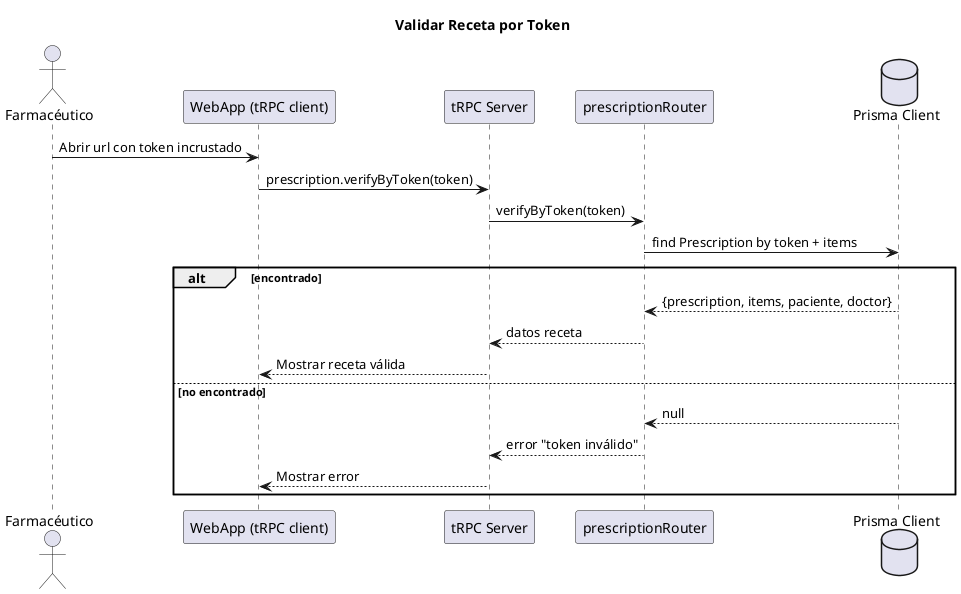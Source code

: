 @startuml SD-Validar-Receta
title Validar Receta por Token

actor "Farmacéutico" as Pharm
participant "WebApp (tRPC client)" as UI
participant "tRPC Server" as TRPC
participant "prescriptionRouter" as Pres
database "Prisma Client" as DB

Pharm -> UI : Abrir url con token incrustado
UI -> TRPC : prescription.verifyByToken(token)
TRPC -> Pres : verifyByToken(token)
Pres -> DB : find Prescription by token + items
alt encontrado
  DB --> Pres : {prescription, items, paciente, doctor}
  Pres --> TRPC : datos receta
  TRPC --> UI : Mostrar receta válida
else no encontrado
  DB --> Pres : null
  Pres --> TRPC : error "token inválido"
  TRPC --> UI : Mostrar error
end
@enduml
